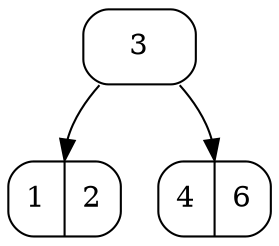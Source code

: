 digraph G {
1 [ shape = Mrecord, label = "3" ];
1 -> 2 [headport = n];
1 -> 3 [headport = n];
2 [ shape = Mrecord, label = "<f1> 1|<f2> 2" ];
3 [ shape = Mrecord, label = "<f1> 4|<f2> 6" ];
}
